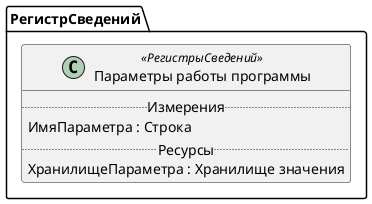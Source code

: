 ﻿@startuml ПараметрыРаботыПрограммы
'!include templates.wsd
'..\include templates.wsd
class РегистрСведений.ПараметрыРаботыПрограммы as "Параметры работы программы" <<РегистрыСведений>>
{
..Измерения..
ИмяПараметра : Строка
..Ресурсы..
ХранилищеПараметра : Хранилище значения
}
@enduml
